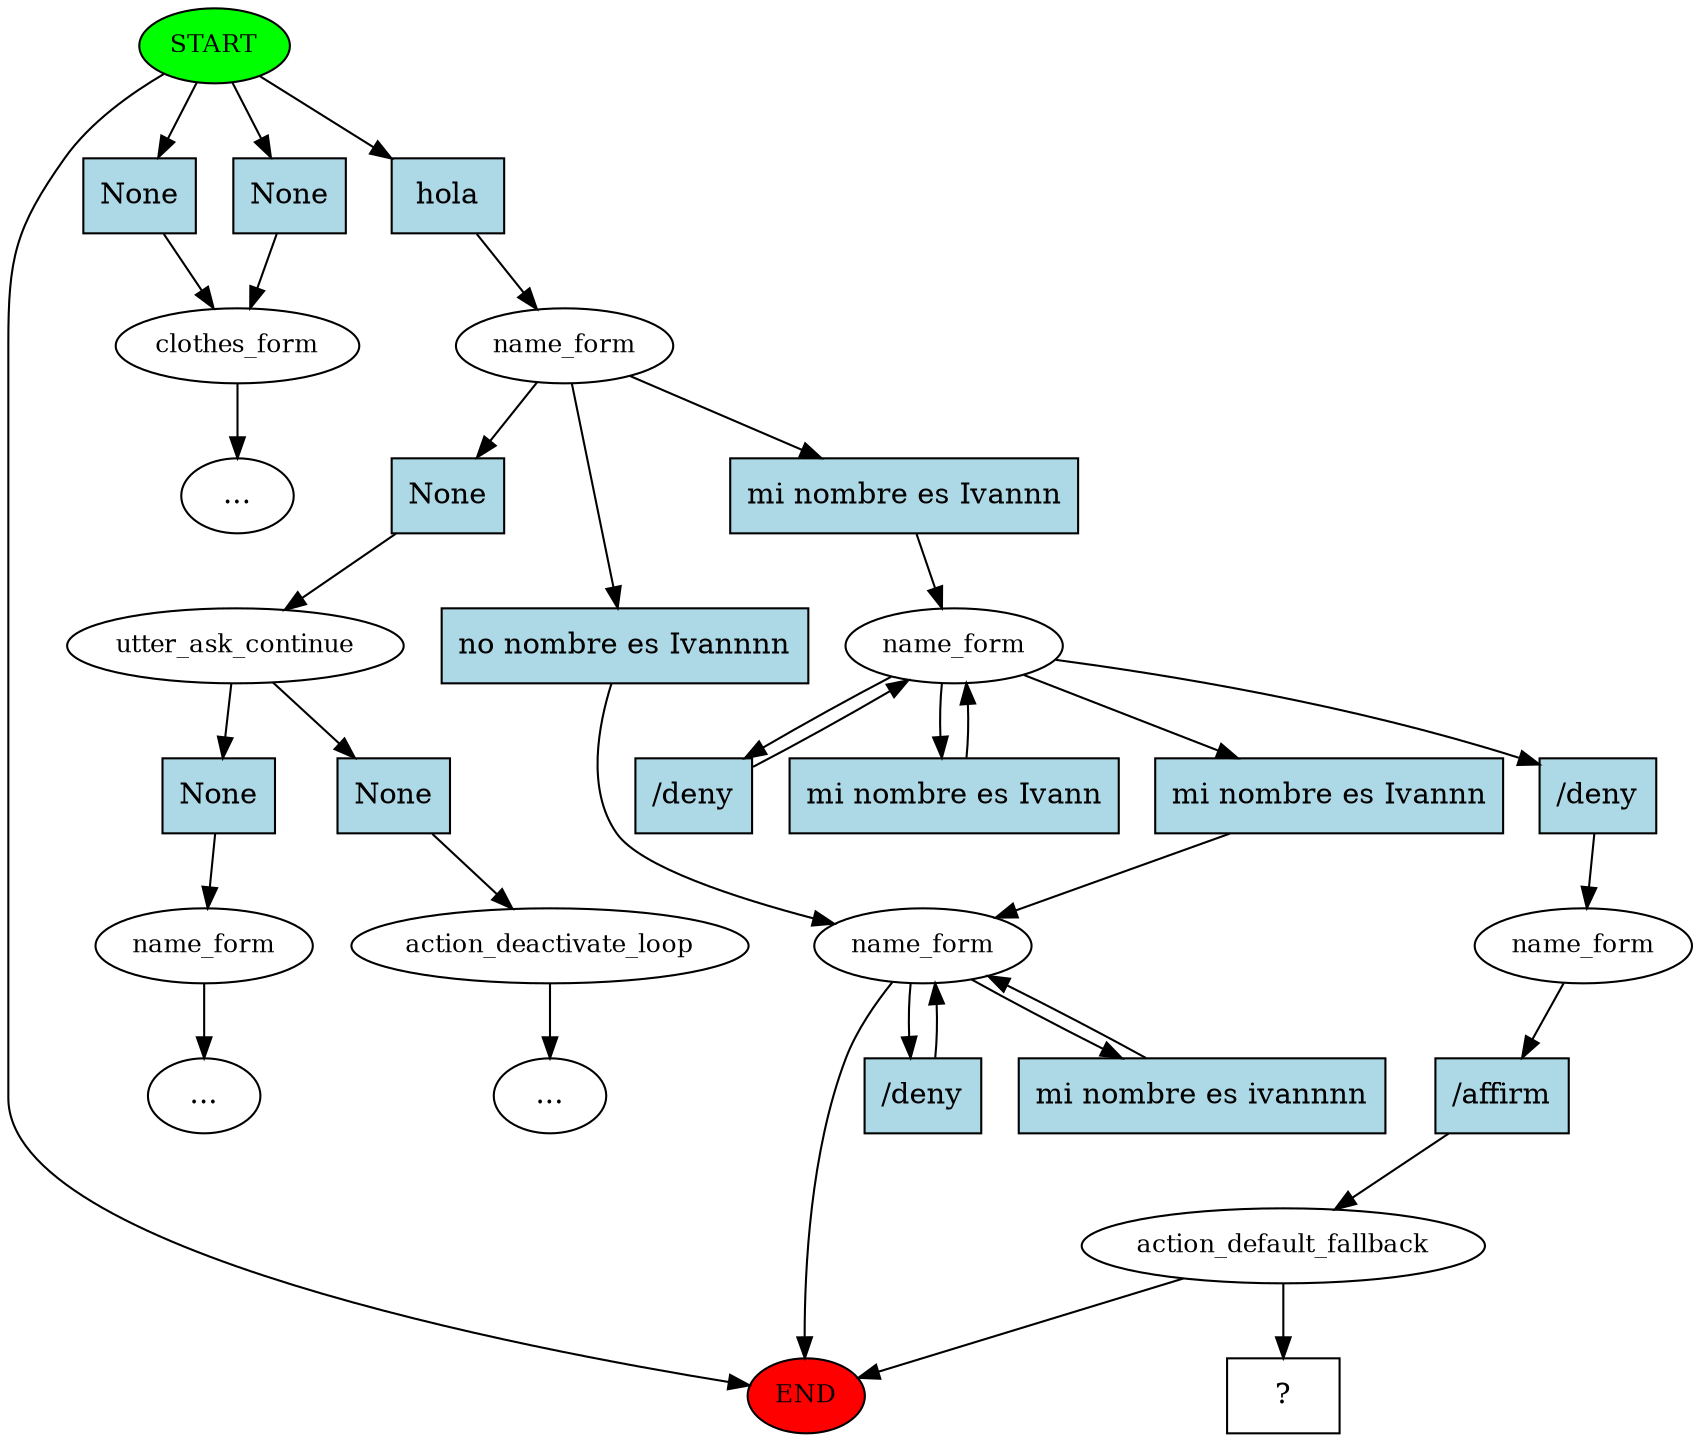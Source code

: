 digraph  {
0 [class="start active", fillcolor=green, fontsize=12, label=START, style=filled];
"-1" [class=end, fillcolor=red, fontsize=12, label=END, style=filled];
1 [class="", fontsize=12, label=clothes_form];
"-5" [class=ellipsis, label="..."];
4 [class=active, fontsize=12, label=name_form];
5 [class="", fontsize=12, label=utter_ask_continue];
6 [class="", fontsize=12, label=name_form];
"-6" [class=ellipsis, label="..."];
9 [class="", fontsize=12, label=action_deactivate_loop];
"-7" [class=ellipsis, label="..."];
11 [class="", fontsize=12, label=name_form];
16 [class=active, fontsize=12, label=name_form];
28 [class=active, fontsize=12, label=name_form];
29 [class=active, fontsize=12, label=action_default_fallback];
35 [class="intent dashed active", label="  ?  ", shape=rect];
36 [class=intent, fillcolor=lightblue, label=None, shape=rect, style=filled];
37 [class=intent, fillcolor=lightblue, label=None, shape=rect, style=filled];
38 [class="intent active", fillcolor=lightblue, label=hola, shape=rect, style=filled];
39 [class=intent, fillcolor=lightblue, label=None, shape=rect, style=filled];
40 [class=intent, fillcolor=lightblue, label="no nombre es Ivannnn", shape=rect, style=filled];
41 [class="intent active", fillcolor=lightblue, label="mi nombre es Ivannn", shape=rect, style=filled];
42 [class=intent, fillcolor=lightblue, label=None, shape=rect, style=filled];
43 [class=intent, fillcolor=lightblue, label=None, shape=rect, style=filled];
44 [class=intent, fillcolor=lightblue, label="/deny", shape=rect, style=filled];
45 [class=intent, fillcolor=lightblue, label="mi nombre es ivannnn", shape=rect, style=filled];
46 [class="intent active", fillcolor=lightblue, label="/deny", shape=rect, style=filled];
47 [class=intent, fillcolor=lightblue, label="mi nombre es Ivann", shape=rect, style=filled];
48 [class=intent, fillcolor=lightblue, label="mi nombre es Ivannn", shape=rect, style=filled];
49 [class="intent active", fillcolor=lightblue, label="/deny", shape=rect, style=filled];
50 [class="intent active", fillcolor=lightblue, label="/affirm", shape=rect, style=filled];
0 -> "-1"  [class="", key=NONE, label=""];
0 -> 36  [class="", key=0];
0 -> 37  [class="", key=0];
0 -> 38  [class=active, key=0];
1 -> "-5"  [class="", key=NONE, label=""];
4 -> 39  [class="", key=0];
4 -> 40  [class="", key=0];
4 -> 41  [class=active, key=0];
5 -> 42  [class="", key=0];
5 -> 43  [class="", key=0];
6 -> "-6"  [class="", key=NONE, label=""];
9 -> "-7"  [class="", key=NONE, label=""];
11 -> "-1"  [class="", key=NONE, label=""];
11 -> 44  [class="", key=0];
11 -> 45  [class="", key=0];
16 -> 46  [class=active, key=0];
16 -> 47  [class="", key=0];
16 -> 48  [class="", key=0];
16 -> 49  [class=active, key=0];
28 -> 50  [class=active, key=0];
29 -> "-1"  [class="", key=NONE, label=""];
29 -> 35  [class=active, key=NONE, label=""];
36 -> 1  [class="", key=0];
37 -> 1  [class="", key=0];
38 -> 4  [class=active, key=0];
39 -> 5  [class="", key=0];
40 -> 11  [class="", key=0];
41 -> 16  [class=active, key=0];
42 -> 6  [class="", key=0];
43 -> 9  [class="", key=0];
44 -> 11  [class="", key=0];
45 -> 11  [class="", key=0];
46 -> 16  [class=active, key=0];
47 -> 16  [class="", key=0];
48 -> 11  [class="", key=0];
49 -> 28  [class=active, key=0];
50 -> 29  [class=active, key=0];
}
